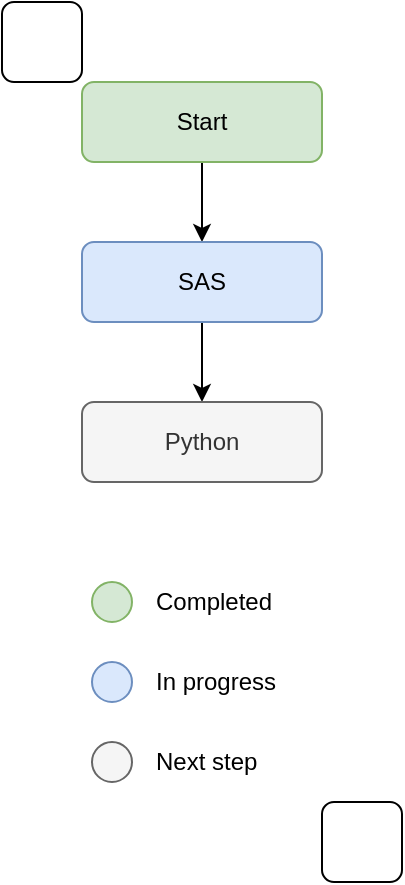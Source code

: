 <mxfile version="24.7.4">
  <diagram name="Página-1" id="7hPDVgxM0gWnpoI4ZabL">
    <mxGraphModel dx="1434" dy="772" grid="1" gridSize="10" guides="1" tooltips="1" connect="1" arrows="1" fold="1" page="1" pageScale="1" pageWidth="827" pageHeight="1169" math="0" shadow="0">
      <root>
        <mxCell id="0" />
        <mxCell id="1" parent="0" />
        <mxCell id="A7TIRRrw4qe8FW4tdA8x-3" style="edgeStyle=orthogonalEdgeStyle;rounded=0;orthogonalLoop=1;jettySize=auto;html=1;exitX=0.5;exitY=1;exitDx=0;exitDy=0;entryX=0.5;entryY=0;entryDx=0;entryDy=0;" edge="1" parent="1" source="A7TIRRrw4qe8FW4tdA8x-1" target="A7TIRRrw4qe8FW4tdA8x-2">
          <mxGeometry relative="1" as="geometry" />
        </mxCell>
        <mxCell id="A7TIRRrw4qe8FW4tdA8x-1" value="Start" style="rounded=1;whiteSpace=wrap;html=1;fillColor=#d5e8d4;strokeColor=#82b366;" vertex="1" parent="1">
          <mxGeometry x="360" y="40" width="120" height="40" as="geometry" />
        </mxCell>
        <mxCell id="A7TIRRrw4qe8FW4tdA8x-16" style="edgeStyle=orthogonalEdgeStyle;rounded=0;orthogonalLoop=1;jettySize=auto;html=1;exitX=0.5;exitY=1;exitDx=0;exitDy=0;" edge="1" parent="1" source="A7TIRRrw4qe8FW4tdA8x-2" target="A7TIRRrw4qe8FW4tdA8x-15">
          <mxGeometry relative="1" as="geometry" />
        </mxCell>
        <mxCell id="A7TIRRrw4qe8FW4tdA8x-2" value="SAS" style="rounded=1;whiteSpace=wrap;html=1;fillColor=#dae8fc;strokeColor=#6c8ebf;" vertex="1" parent="1">
          <mxGeometry x="360" y="120" width="120" height="40" as="geometry" />
        </mxCell>
        <mxCell id="A7TIRRrw4qe8FW4tdA8x-4" value="" style="rounded=1;whiteSpace=wrap;html=1;strokeColor=default;fontColor=#FFFFFF;" vertex="1" parent="1">
          <mxGeometry x="480" y="400" width="40" height="40" as="geometry" />
        </mxCell>
        <mxCell id="A7TIRRrw4qe8FW4tdA8x-5" value="" style="rounded=1;whiteSpace=wrap;html=1;strokeColor=default;fontColor=#FFFFFF;" vertex="1" parent="1">
          <mxGeometry x="320" width="40" height="40" as="geometry" />
        </mxCell>
        <mxCell id="A7TIRRrw4qe8FW4tdA8x-8" value="" style="rounded=1;whiteSpace=wrap;html=1;strokeColor=#6c8ebf;arcSize=50;fillColor=#dae8fc;" vertex="1" parent="1">
          <mxGeometry x="365" y="330" width="20" height="20" as="geometry" />
        </mxCell>
        <mxCell id="A7TIRRrw4qe8FW4tdA8x-10" value="" style="rounded=1;whiteSpace=wrap;html=1;strokeColor=#82b366;arcSize=50;fillColor=#d5e8d4;" vertex="1" parent="1">
          <mxGeometry x="365" y="290" width="20" height="20" as="geometry" />
        </mxCell>
        <mxCell id="A7TIRRrw4qe8FW4tdA8x-11" value="" style="rounded=1;whiteSpace=wrap;html=1;strokeColor=#666666;arcSize=50;fillColor=#f5f5f5;fontColor=#333333;" vertex="1" parent="1">
          <mxGeometry x="365" y="370" width="20" height="20" as="geometry" />
        </mxCell>
        <mxCell id="A7TIRRrw4qe8FW4tdA8x-12" value="Completed" style="text;html=1;align=left;verticalAlign=middle;whiteSpace=wrap;rounded=0;" vertex="1" parent="1">
          <mxGeometry x="395" y="280" width="80" height="40" as="geometry" />
        </mxCell>
        <mxCell id="A7TIRRrw4qe8FW4tdA8x-13" value="In progress" style="text;html=1;align=left;verticalAlign=middle;whiteSpace=wrap;rounded=0;" vertex="1" parent="1">
          <mxGeometry x="395" y="320" width="80" height="40" as="geometry" />
        </mxCell>
        <mxCell id="A7TIRRrw4qe8FW4tdA8x-14" value="Next step" style="text;html=1;align=left;verticalAlign=middle;whiteSpace=wrap;rounded=0;" vertex="1" parent="1">
          <mxGeometry x="395" y="360" width="80" height="40" as="geometry" />
        </mxCell>
        <mxCell id="A7TIRRrw4qe8FW4tdA8x-15" value="Python" style="rounded=1;whiteSpace=wrap;html=1;fillColor=#f5f5f5;strokeColor=#666666;fontColor=#333333;" vertex="1" parent="1">
          <mxGeometry x="360" y="200" width="120" height="40" as="geometry" />
        </mxCell>
      </root>
    </mxGraphModel>
  </diagram>
</mxfile>
